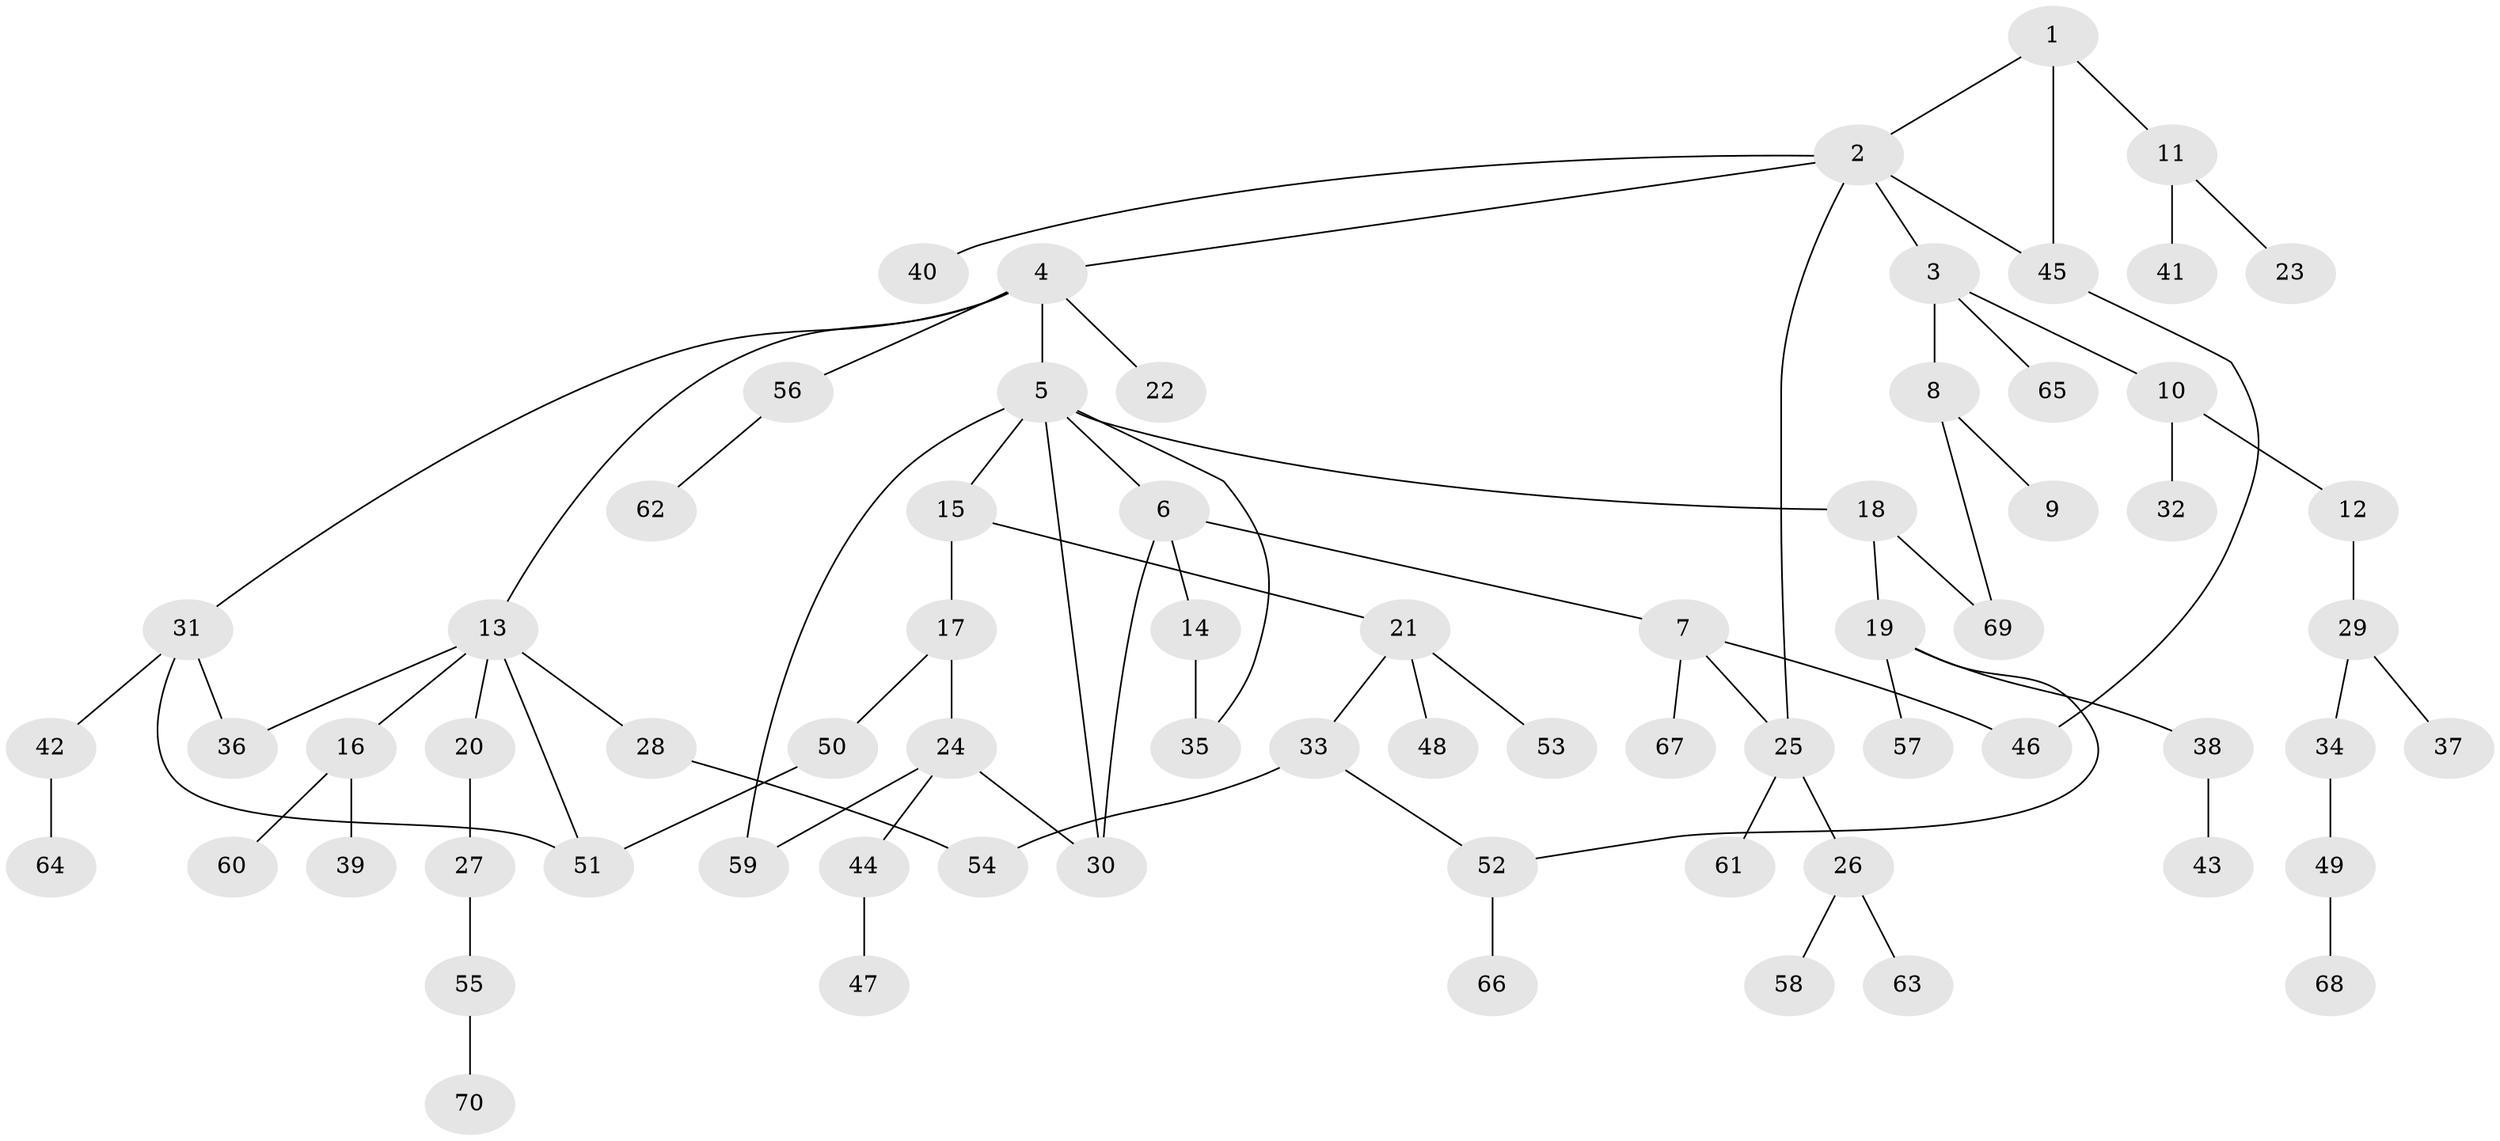 // coarse degree distribution, {6: 0.04081632653061224, 5: 0.04081632653061224, 8: 0.02040816326530612, 4: 0.08163265306122448, 1: 0.3673469387755102, 3: 0.14285714285714285, 7: 0.02040816326530612, 2: 0.2857142857142857}
// Generated by graph-tools (version 1.1) at 2025/16/03/04/25 18:16:51]
// undirected, 70 vertices, 82 edges
graph export_dot {
graph [start="1"]
  node [color=gray90,style=filled];
  1;
  2;
  3;
  4;
  5;
  6;
  7;
  8;
  9;
  10;
  11;
  12;
  13;
  14;
  15;
  16;
  17;
  18;
  19;
  20;
  21;
  22;
  23;
  24;
  25;
  26;
  27;
  28;
  29;
  30;
  31;
  32;
  33;
  34;
  35;
  36;
  37;
  38;
  39;
  40;
  41;
  42;
  43;
  44;
  45;
  46;
  47;
  48;
  49;
  50;
  51;
  52;
  53;
  54;
  55;
  56;
  57;
  58;
  59;
  60;
  61;
  62;
  63;
  64;
  65;
  66;
  67;
  68;
  69;
  70;
  1 -- 2;
  1 -- 11;
  1 -- 45;
  2 -- 3;
  2 -- 4;
  2 -- 25;
  2 -- 40;
  2 -- 45;
  3 -- 8;
  3 -- 10;
  3 -- 65;
  4 -- 5;
  4 -- 13;
  4 -- 22;
  4 -- 31;
  4 -- 56;
  5 -- 6;
  5 -- 15;
  5 -- 18;
  5 -- 59;
  5 -- 35;
  5 -- 30;
  6 -- 7;
  6 -- 14;
  6 -- 30;
  7 -- 67;
  7 -- 46;
  7 -- 25;
  8 -- 9;
  8 -- 69;
  10 -- 12;
  10 -- 32;
  11 -- 23;
  11 -- 41;
  12 -- 29;
  13 -- 16;
  13 -- 20;
  13 -- 28;
  13 -- 51;
  13 -- 36;
  14 -- 35;
  15 -- 17;
  15 -- 21;
  16 -- 39;
  16 -- 60;
  17 -- 24;
  17 -- 50;
  18 -- 19;
  18 -- 69;
  19 -- 38;
  19 -- 57;
  19 -- 52;
  20 -- 27;
  21 -- 33;
  21 -- 48;
  21 -- 53;
  24 -- 44;
  24 -- 59;
  24 -- 30;
  25 -- 26;
  25 -- 61;
  26 -- 58;
  26 -- 63;
  27 -- 55;
  28 -- 54;
  29 -- 34;
  29 -- 37;
  31 -- 36;
  31 -- 42;
  31 -- 51;
  33 -- 52;
  33 -- 54;
  34 -- 49;
  38 -- 43;
  42 -- 64;
  44 -- 47;
  45 -- 46;
  49 -- 68;
  50 -- 51;
  52 -- 66;
  55 -- 70;
  56 -- 62;
}
